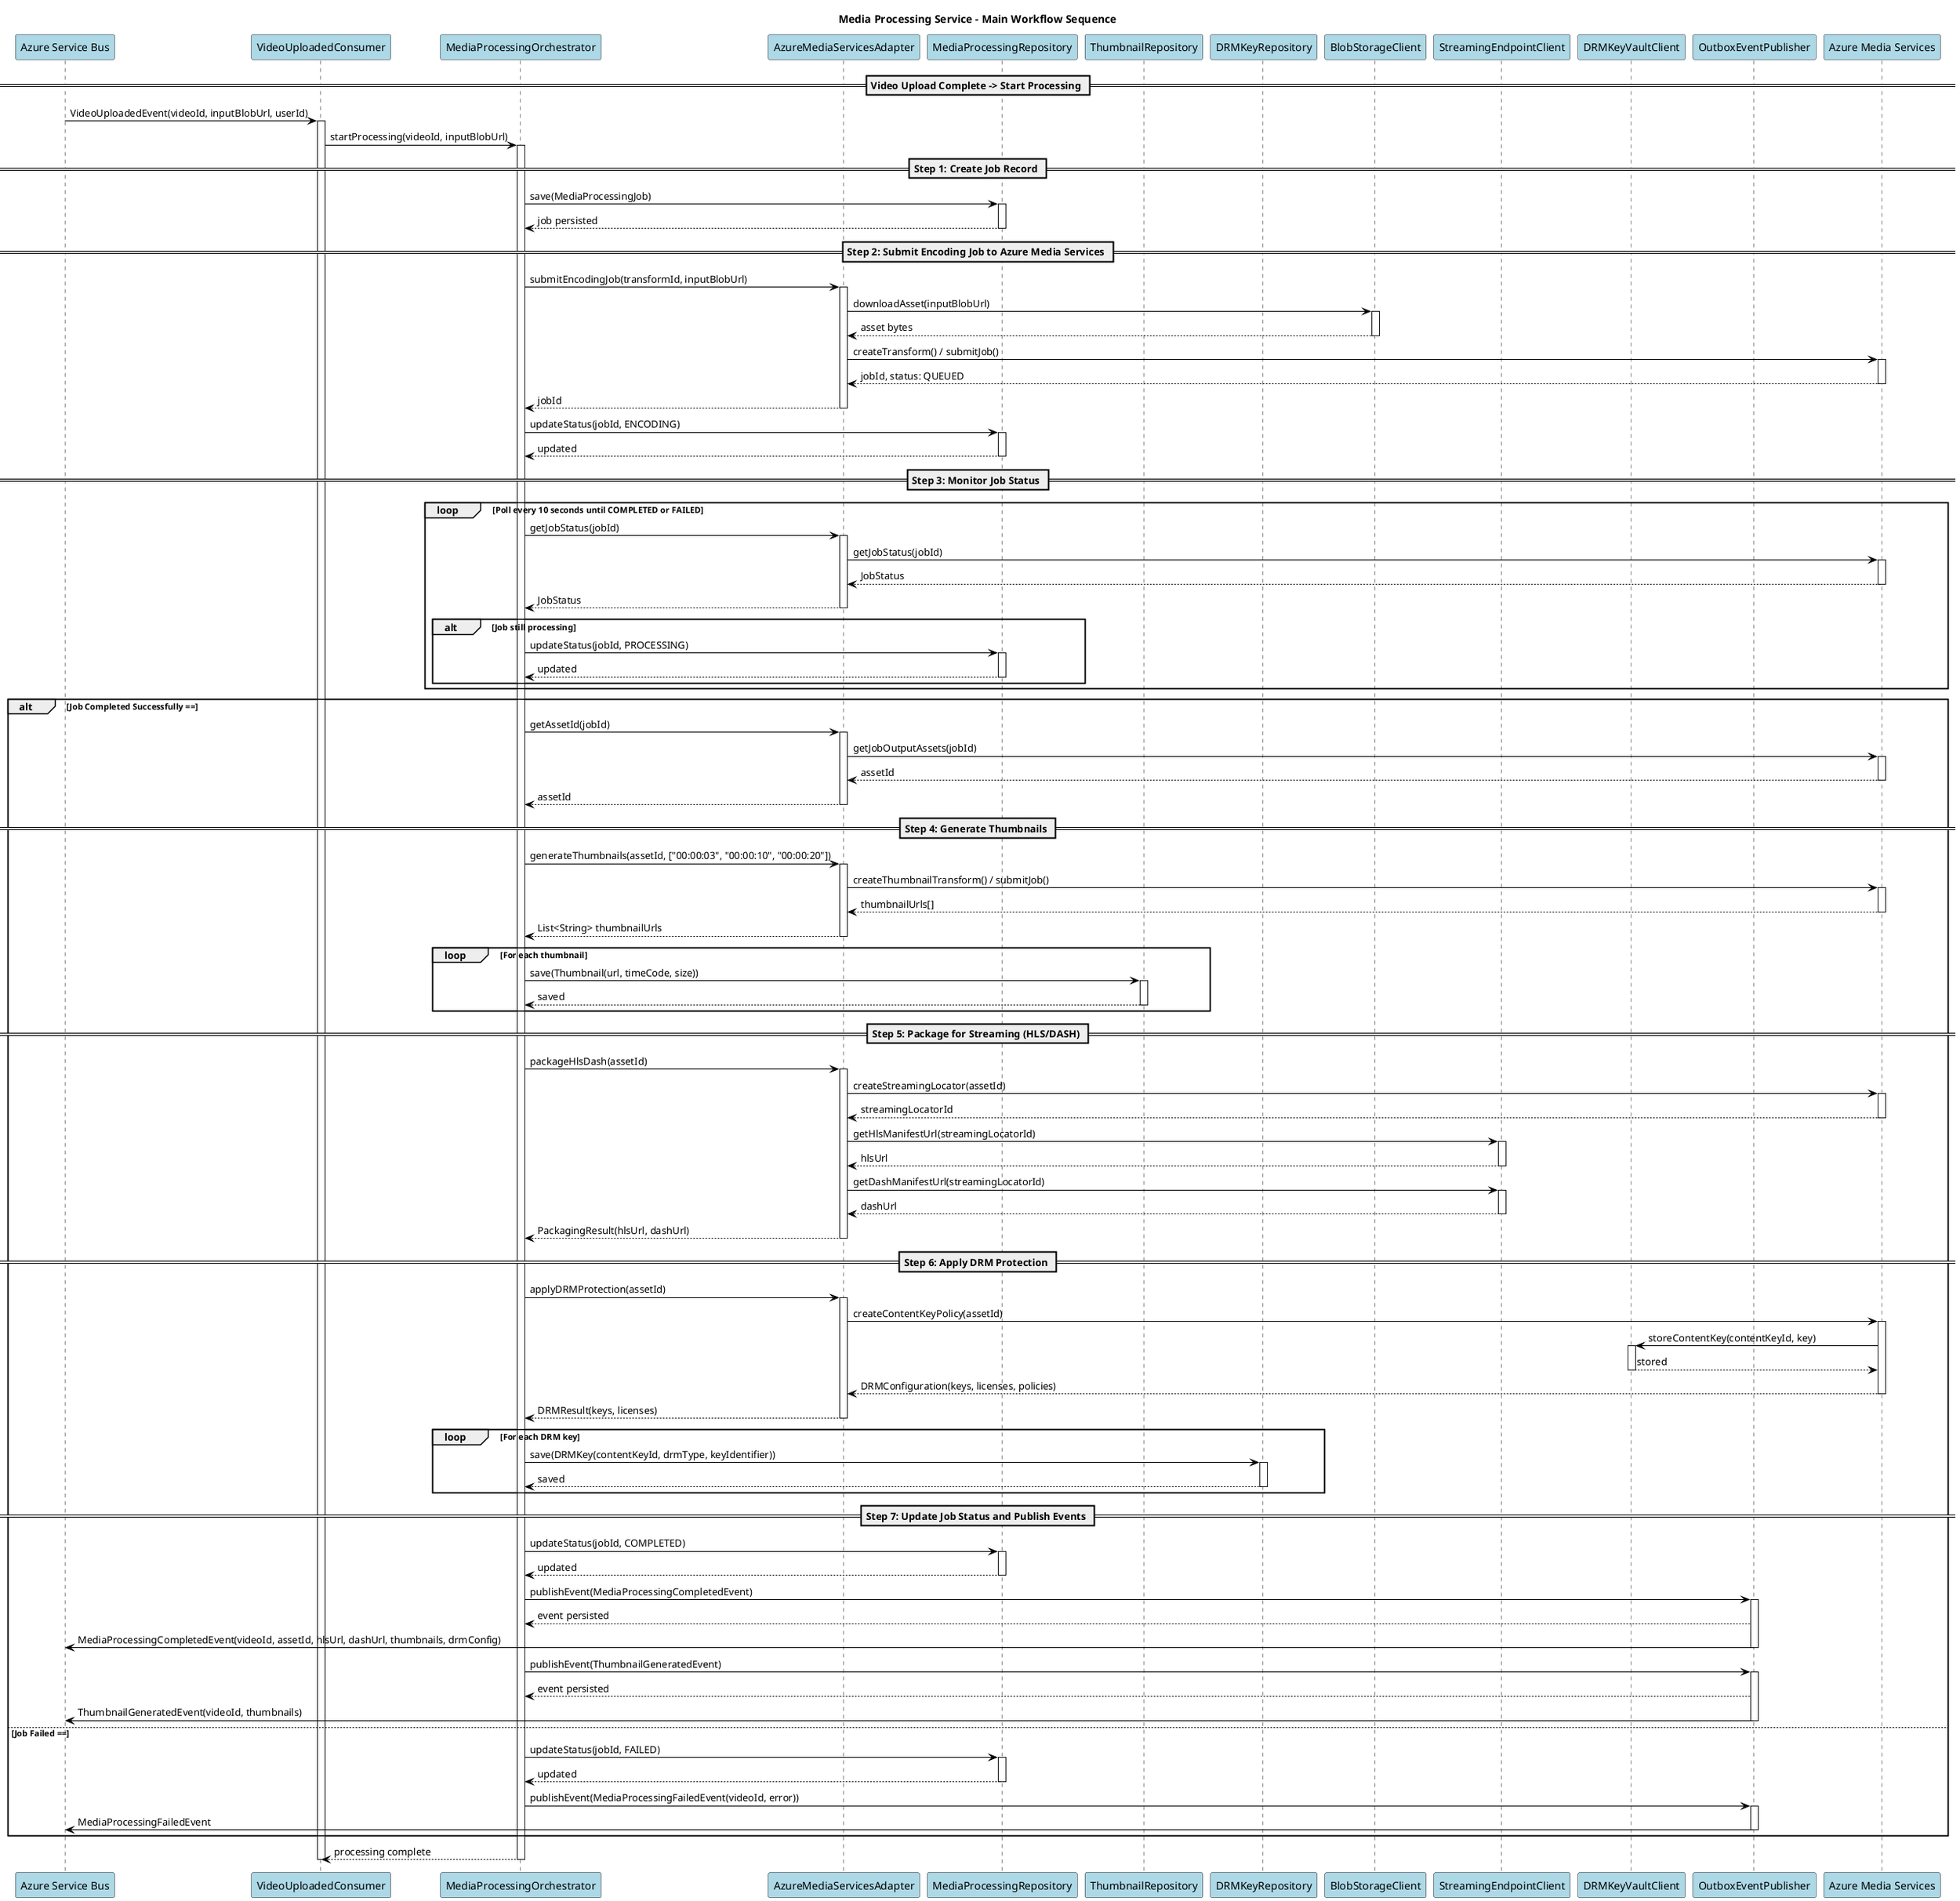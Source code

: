 @startuml
title Media Processing Service - Main Workflow Sequence

skinparam shadowing false
skinparam backgroundColor white
skinparam participantBackgroundColor lightblue
skinparam arrowColor black

participant "Azure Service Bus" as Bus
participant "VideoUploadedConsumer" as Consumer
participant "MediaProcessingOrchestrator" as Orchestrator
participant "AzureMediaServicesAdapter" as AMS
participant "MediaProcessingRepository" as JobRepo
participant "ThumbnailRepository" as ThumbRepo
participant "DRMKeyRepository" as DRMRepo
participant "BlobStorageClient" as Blob
participant "StreamingEndpointClient" as Streaming
participant "DRMKeyVaultClient" as KeyVault
participant "OutboxEventPublisher" as Outbox
participant "Azure Media Services" as AzureMS

== Video Upload Complete -> Start Processing ==
Bus -> Consumer: VideoUploadedEvent(videoId, inputBlobUrl, userId)
activate Consumer
Consumer -> Orchestrator: startProcessing(videoId, inputBlobUrl)
activate Orchestrator

== Step 1: Create Job Record ==
Orchestrator -> JobRepo: save(MediaProcessingJob)
activate JobRepo
JobRepo --> Orchestrator: job persisted
deactivate JobRepo

== Step 2: Submit Encoding Job to Azure Media Services ==
Orchestrator -> AMS: submitEncodingJob(transformId, inputBlobUrl)
activate AMS
AMS -> Blob: downloadAsset(inputBlobUrl)
activate Blob
Blob --> AMS: asset bytes
deactivate Blob

AMS -> AzureMS: createTransform() / submitJob()
activate AzureMS
AzureMS --> AMS: jobId, status: QUEUED
deactivate AzureMS
AMS --> Orchestrator: jobId
deactivate AMS

Orchestrator -> JobRepo: updateStatus(jobId, ENCODING)
activate JobRepo
JobRepo --> Orchestrator: updated
deactivate JobRepo

== Step 3: Monitor Job Status ==
loop Poll every 10 seconds until COMPLETED or FAILED
  Orchestrator -> AMS: getJobStatus(jobId)
  activate AMS
  AMS -> AzureMS: getJobStatus(jobId)
  activate AzureMS
  AzureMS --> AMS: JobStatus
  deactivate AzureMS
  AMS --> Orchestrator: JobStatus
  deactivate AMS
  
  alt Job still processing
    Orchestrator -> JobRepo: updateStatus(jobId, PROCESSING)
    activate JobRepo
    JobRepo --> Orchestrator: updated
    deactivate JobRepo
  end
end

alt Job Completed Successfully ==
  Orchestrator -> AMS: getAssetId(jobId)
  activate AMS
  AMS -> AzureMS: getJobOutputAssets(jobId)
  activate AzureMS
  AzureMS --> AMS: assetId
  deactivate AzureMS
  AMS --> Orchestrator: assetId
  deactivate AMS
  
  == Step 4: Generate Thumbnails ==
  Orchestrator -> AMS: generateThumbnails(assetId, ["00:00:03", "00:00:10", "00:00:20"])
  activate AMS
  AMS -> AzureMS: createThumbnailTransform() / submitJob()
  activate AzureMS
  AzureMS --> AMS: thumbnailUrls[]
  deactivate AzureMS
  AMS --> Orchestrator: List<String> thumbnailUrls
  deactivate AMS
  
  loop For each thumbnail
    Orchestrator -> ThumbRepo: save(Thumbnail(url, timeCode, size))
    activate ThumbRepo
    ThumbRepo --> Orchestrator: saved
    deactivate ThumbRepo
  end
  
  == Step 5: Package for Streaming (HLS/DASH) ==
  Orchestrator -> AMS: packageHlsDash(assetId)
  activate AMS
  AMS -> AzureMS: createStreamingLocator(assetId)
  activate AzureMS
  AzureMS --> AMS: streamingLocatorId
  deactivate AzureMS
  
  AMS -> Streaming: getHlsManifestUrl(streamingLocatorId)
  activate Streaming
  Streaming --> AMS: hlsUrl
  deactivate Streaming
  
  AMS -> Streaming: getDashManifestUrl(streamingLocatorId)
  activate Streaming
  Streaming --> AMS: dashUrl
  deactivate Streaming
  
  AMS --> Orchestrator: PackagingResult(hlsUrl, dashUrl)
  deactivate AMS
  
  == Step 6: Apply DRM Protection ==
  Orchestrator -> AMS: applyDRMProtection(assetId)
  activate AMS
  AMS -> AzureMS: createContentKeyPolicy(assetId)
  activate AzureMS
  
  AzureMS -> KeyVault: storeContentKey(contentKeyId, key)
  activate KeyVault
  KeyVault --> AzureMS: stored
  deactivate KeyVault
  
  AzureMS --> AMS: DRMConfiguration(keys, licenses, policies)
  deactivate AzureMS
  AMS --> Orchestrator: DRMResult(keys, licenses)
  deactivate AMS
  
  loop For each DRM key
    Orchestrator -> DRMRepo: save(DRMKey(contentKeyId, drmType, keyIdentifier))
    activate DRMRepo
    DRMRepo --> Orchestrator: saved
    deactivate DRMRepo
  end
  
  == Step 7: Update Job Status and Publish Events ==
  Orchestrator -> JobRepo: updateStatus(jobId, COMPLETED)
  activate JobRepo
  JobRepo --> Orchestrator: updated
  deactivate JobRepo
  
  Orchestrator -> Outbox: publishEvent(MediaProcessingCompletedEvent)
  activate Outbox
  Outbox --> Orchestrator: event persisted
  Outbox -> Bus: MediaProcessingCompletedEvent(videoId, assetId, hlsUrl, dashUrl, thumbnails, drmConfig)
  deactivate Outbox
  
  Orchestrator -> Outbox: publishEvent(ThumbnailGeneratedEvent)
  activate Outbox
  Outbox --> Orchestrator: event persisted
  Outbox -> Bus: ThumbnailGeneratedEvent(videoId, thumbnails)
  deactivate Outbox
  
else Job Failed ==
  Orchestrator -> JobRepo: updateStatus(jobId, FAILED)
  activate JobRepo
  JobRepo --> Orchestrator: updated
  deactivate JobRepo
  
  Orchestrator -> Outbox: publishEvent(MediaProcessingFailedEvent(videoId, error))
  activate Outbox
  Outbox -> Bus: MediaProcessingFailedEvent
  deactivate Outbox
end

Orchestrator --> Consumer: processing complete
deactivate Orchestrator
deactivate Consumer

@enduml
